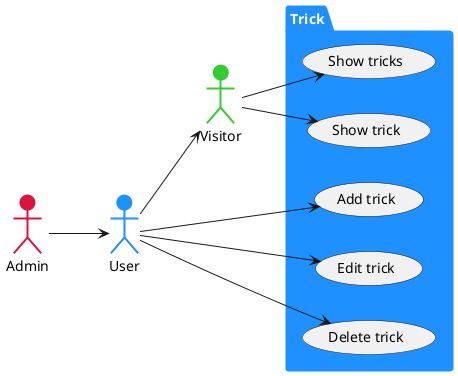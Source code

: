 @startuml
left to right direction
actor Visitor as visitor #limegreen;line:limegreen;line.bold;text:black
actor User as user #dodgerblue;line:dodgerblue;line.bold;text:black
actor Admin as admin #crimson;line:crimson;line.bold;text:black

package Trick #dodgerblue;line:dodgerblue;line.bold;text:white {
  usecase "Show tricks" as showTricks
  usecase "Show trick" as showTrick
  usecase "Add trick" as addTrick
  usecase "Edit trick" as editTrick
  usecase "Delete trick" as deleteTrick
}

user --> visitor
admin --> user

visitor --> showTricks
visitor --> showTrick
user --> addTrick
user --> editTrick
user --> deleteTrick
@enduml
